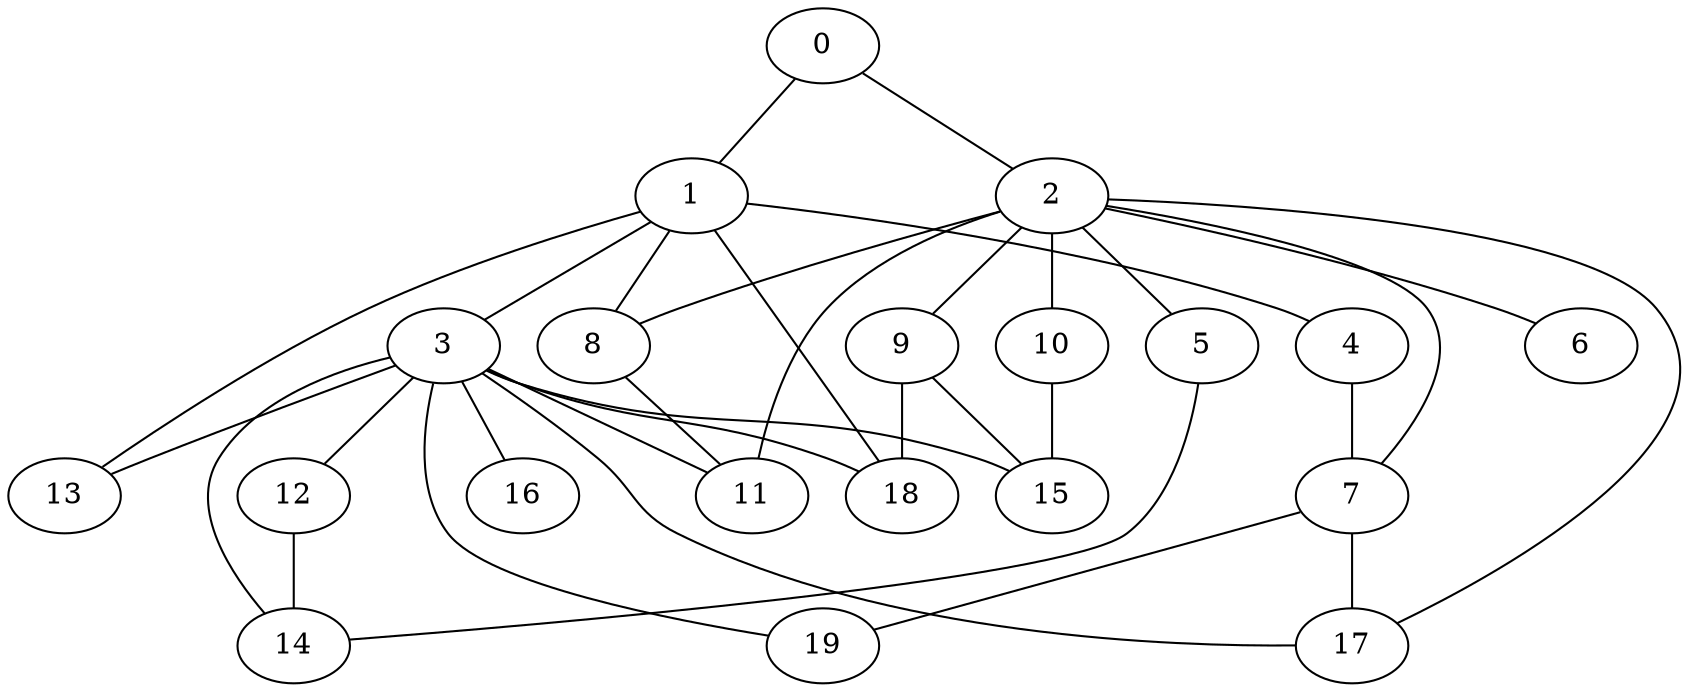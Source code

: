 graph graphname {0--1
0--2
1--3
1--4
1--8
1--13
1--18
2--5
2--6
2--7
2--8
2--9
2--10
2--11
2--17
3--11
3--12
3--13
3--14
3--15
3--16
3--17
3--18
3--19
4--7
5--14
7--17
7--19
8--11
9--15
9--18
10--15
12--14
}